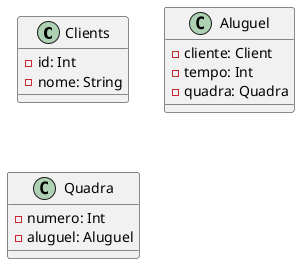 @startuml ginasio
class Clients {
  - id: Int
  - nome: String
  
}

class Aluguel {
  - cliente: Client
  - tempo: Int
  - quadra: Quadra
}

class Quadra {
  - numero: Int
  - aluguel: Aluguel
}
@enduml
